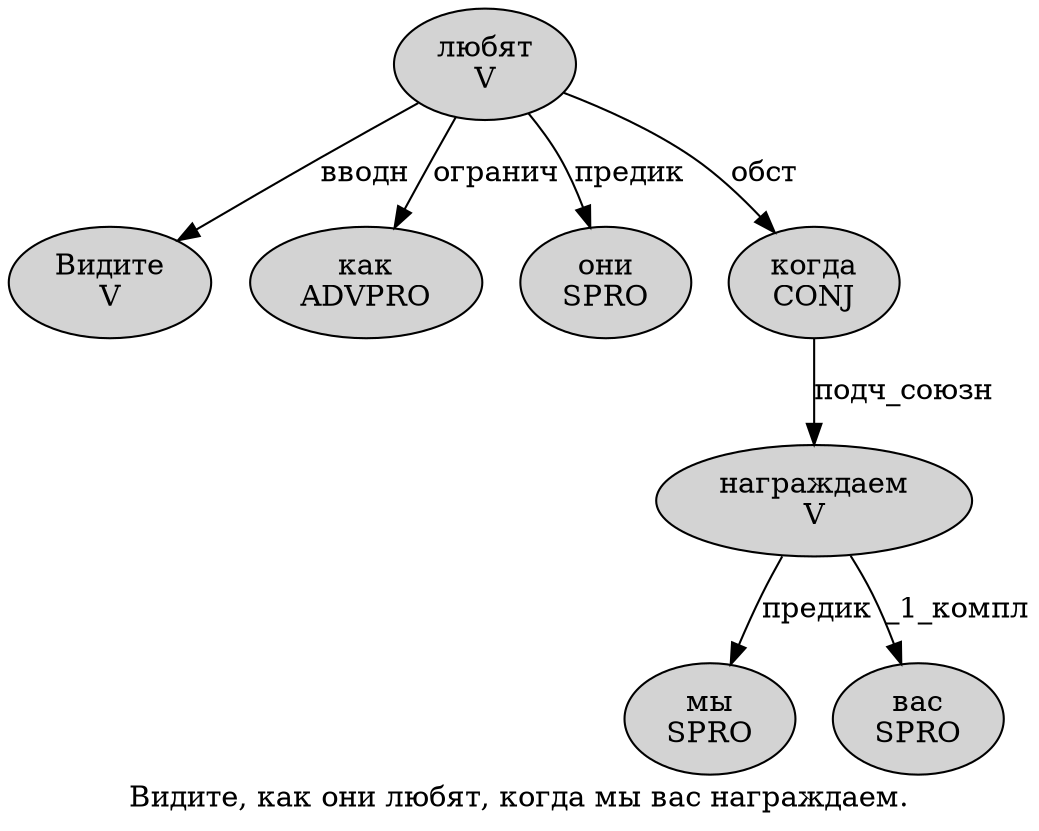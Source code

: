 digraph SENTENCE_892 {
	graph [label="Видите, как они любят, когда мы вас награждаем."]
	node [style=filled]
		0 [label="Видите
V" color="" fillcolor=lightgray penwidth=1 shape=ellipse]
		2 [label="как
ADVPRO" color="" fillcolor=lightgray penwidth=1 shape=ellipse]
		3 [label="они
SPRO" color="" fillcolor=lightgray penwidth=1 shape=ellipse]
		4 [label="любят
V" color="" fillcolor=lightgray penwidth=1 shape=ellipse]
		6 [label="когда
CONJ" color="" fillcolor=lightgray penwidth=1 shape=ellipse]
		7 [label="мы
SPRO" color="" fillcolor=lightgray penwidth=1 shape=ellipse]
		8 [label="вас
SPRO" color="" fillcolor=lightgray penwidth=1 shape=ellipse]
		9 [label="награждаем
V" color="" fillcolor=lightgray penwidth=1 shape=ellipse]
			9 -> 7 [label="предик"]
			9 -> 8 [label="_1_компл"]
			6 -> 9 [label="подч_союзн"]
			4 -> 0 [label="вводн"]
			4 -> 2 [label="огранич"]
			4 -> 3 [label="предик"]
			4 -> 6 [label="обст"]
}